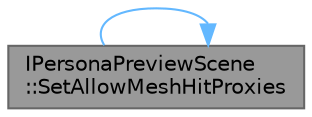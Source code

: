 digraph "IPersonaPreviewScene::SetAllowMeshHitProxies"
{
 // INTERACTIVE_SVG=YES
 // LATEX_PDF_SIZE
  bgcolor="transparent";
  edge [fontname=Helvetica,fontsize=10,labelfontname=Helvetica,labelfontsize=10];
  node [fontname=Helvetica,fontsize=10,shape=box,height=0.2,width=0.4];
  rankdir="LR";
  Node1 [id="Node000001",label="IPersonaPreviewScene\l::SetAllowMeshHitProxies",height=0.2,width=0.4,color="gray40", fillcolor="grey60", style="filled", fontcolor="black",tooltip="Set whether or not to ignore mesh hit proxies."];
  Node1 -> Node1 [id="edge1_Node000001_Node000001",color="steelblue1",style="solid",tooltip=" "];
}

